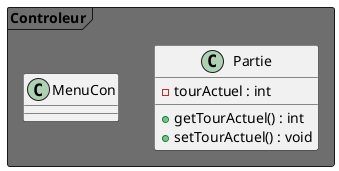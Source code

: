@startuml

Package "Controleur" <<Frame>> #6E6E6E {
    class Partie {
    - tourActuel : int
    + getTourActuel() : int
    + setTourActuel() : void
    }
    class MenuCon {

    }
}

@enduml
